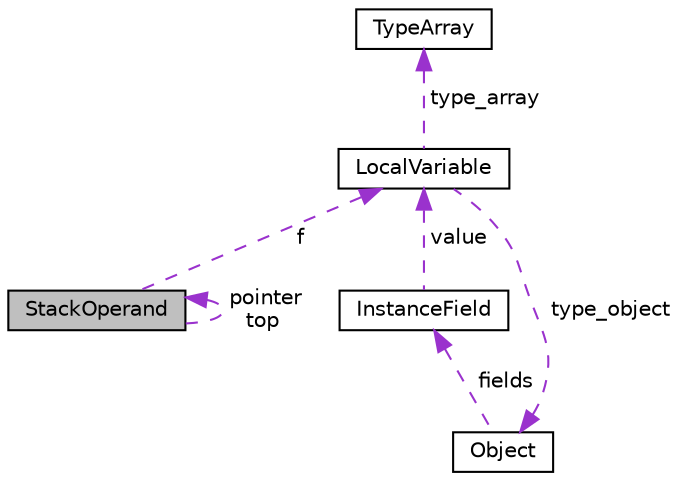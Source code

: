 digraph "StackOperand"
{
  edge [fontname="Helvetica",fontsize="10",labelfontname="Helvetica",labelfontsize="10"];
  node [fontname="Helvetica",fontsize="10",shape=record];
  Node1 [label="StackOperand",height=0.2,width=0.4,color="black", fillcolor="grey75", style="filled", fontcolor="black"];
  Node2 -> Node1 [dir="back",color="darkorchid3",fontsize="10",style="dashed",label=" f" ,fontname="Helvetica"];
  Node2 [label="LocalVariable",height=0.2,width=0.4,color="black", fillcolor="white", style="filled",URL="$structLocalVariable.html",tooltip="Struct para representar a variável local de um Frame. "];
  Node3 -> Node2 [dir="back",color="darkorchid3",fontsize="10",style="dashed",label=" type_object" ,fontname="Helvetica"];
  Node3 [label="Object",height=0.2,width=0.4,color="black", fillcolor="white", style="filled",URL="$structObject.html"];
  Node4 -> Node3 [dir="back",color="darkorchid3",fontsize="10",style="dashed",label=" fields" ,fontname="Helvetica"];
  Node4 [label="InstanceField",height=0.2,width=0.4,color="black", fillcolor="white", style="filled",URL="$structInstanceField.html"];
  Node2 -> Node4 [dir="back",color="darkorchid3",fontsize="10",style="dashed",label=" value" ,fontname="Helvetica"];
  Node5 -> Node2 [dir="back",color="darkorchid3",fontsize="10",style="dashed",label=" type_array" ,fontname="Helvetica"];
  Node5 [label="TypeArray",height=0.2,width=0.4,color="black", fillcolor="white", style="filled",URL="$structTypeArray.html",tooltip="Representa uma estrutura de dados tipo array dentro da JVM. "];
  Node1 -> Node1 [dir="back",color="darkorchid3",fontsize="10",style="dashed",label=" pointer\ntop" ,fontname="Helvetica"];
}
